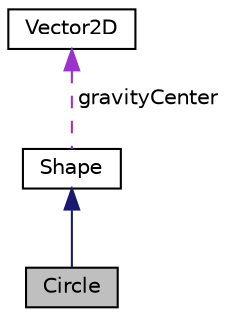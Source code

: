 digraph "Circle"
{
 // LATEX_PDF_SIZE
  edge [fontname="Helvetica",fontsize="10",labelfontname="Helvetica",labelfontsize="10"];
  node [fontname="Helvetica",fontsize="10",shape=record];
  Node1 [label="Circle",height=0.2,width=0.4,color="black", fillcolor="grey75", style="filled", fontcolor="black",tooltip=" "];
  Node2 -> Node1 [dir="back",color="midnightblue",fontsize="10",style="solid",fontname="Helvetica"];
  Node2 [label="Shape",height=0.2,width=0.4,color="black", fillcolor="white", style="filled",URL="$class_shape.html",tooltip=" "];
  Node3 -> Node2 [dir="back",color="darkorchid3",fontsize="10",style="dashed",label=" gravityCenter" ,fontname="Helvetica"];
  Node3 [label="Vector2D",height=0.2,width=0.4,color="black", fillcolor="white", style="filled",URL="$class_vector2_d.html",tooltip=" "];
}
